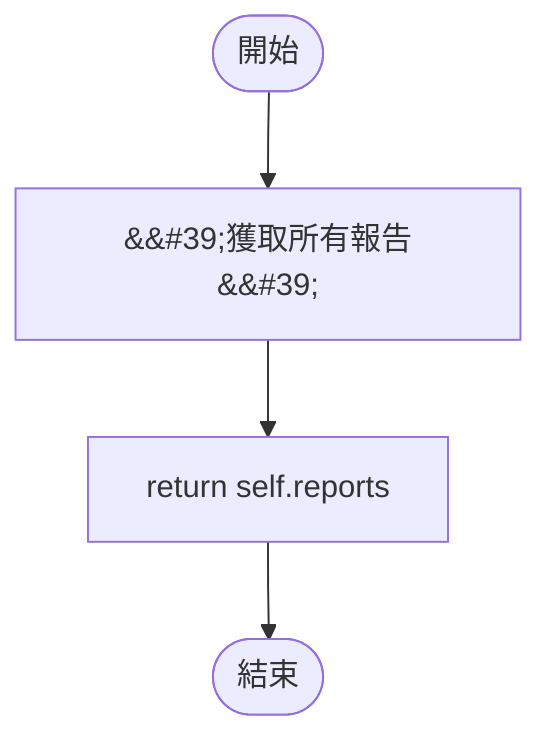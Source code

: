 flowchart TB
    n1([開始])
    n2([結束])
    n3[&amp;&#35;39;獲取所有報告&amp;&#35;39;]
    n4[return self.reports]
    n1 --> n3
    n3 --> n4
    n4 --> n2